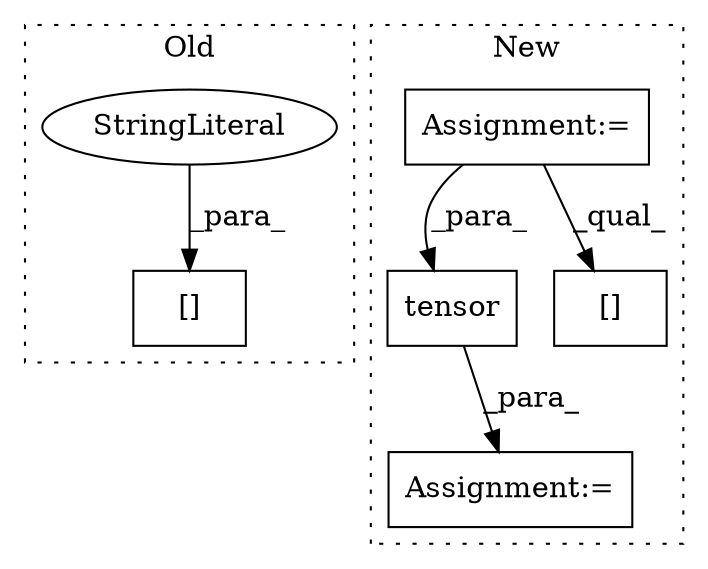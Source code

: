 digraph G {
subgraph cluster0 {
1 [label="[]" a="2" s="29079,29126" l="15,1" shape="box"];
5 [label="StringLiteral" a="45" s="29094" l="32" shape="ellipse"];
label = "Old";
style="dotted";
}
subgraph cluster1 {
2 [label="tensor" a="32" s="25382,25515" l="18,-5" shape="box"];
3 [label="Assignment:=" a="7" s="25627" l="1" shape="box"];
4 [label="Assignment:=" a="7" s="25232" l="3" shape="box"];
6 [label="[]" a="2" s="25755,25782" l="15,1" shape="box"];
label = "New";
style="dotted";
}
2 -> 3 [label="_para_"];
4 -> 2 [label="_para_"];
4 -> 6 [label="_qual_"];
5 -> 1 [label="_para_"];
}